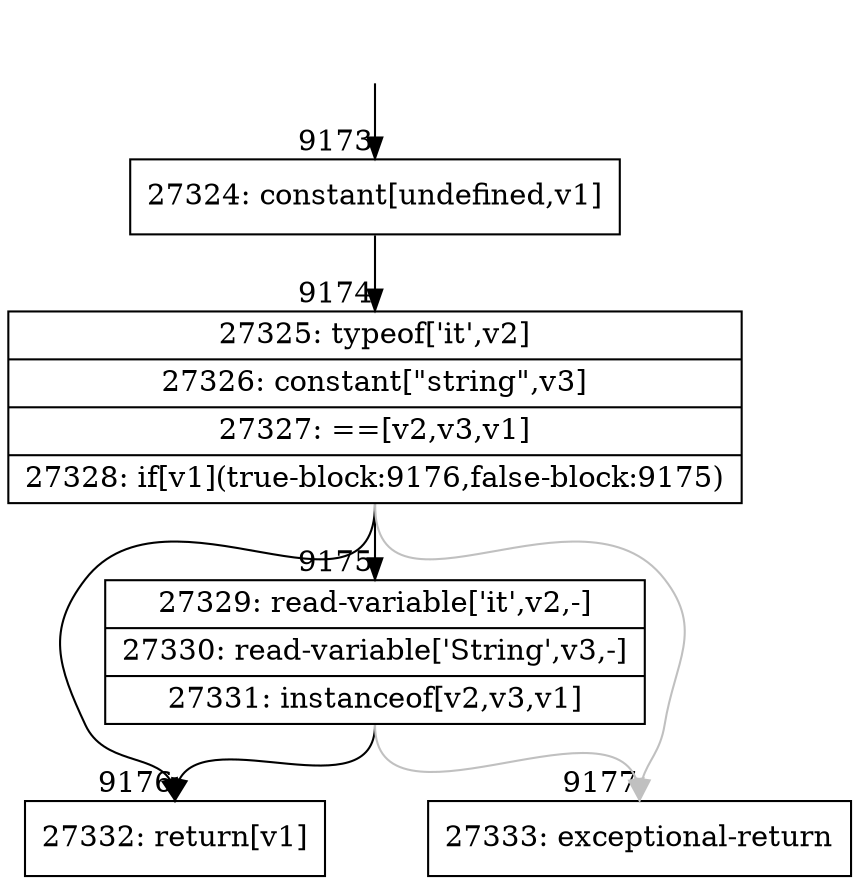 digraph {
rankdir="TD"
BB_entry625[shape=none,label=""];
BB_entry625 -> BB9173 [tailport=s, headport=n, headlabel="    9173"]
BB9173 [shape=record label="{27324: constant[undefined,v1]}" ] 
BB9173 -> BB9174 [tailport=s, headport=n, headlabel="      9174"]
BB9174 [shape=record label="{27325: typeof['it',v2]|27326: constant[\"string\",v3]|27327: ==[v2,v3,v1]|27328: if[v1](true-block:9176,false-block:9175)}" ] 
BB9174 -> BB9176 [tailport=s, headport=n, headlabel="      9176"]
BB9174 -> BB9175 [tailport=s, headport=n, headlabel="      9175"]
BB9174 -> BB9177 [tailport=s, headport=n, color=gray, headlabel="      9177"]
BB9175 [shape=record label="{27329: read-variable['it',v2,-]|27330: read-variable['String',v3,-]|27331: instanceof[v2,v3,v1]}" ] 
BB9175 -> BB9176 [tailport=s, headport=n]
BB9175 -> BB9177 [tailport=s, headport=n, color=gray]
BB9176 [shape=record label="{27332: return[v1]}" ] 
BB9177 [shape=record label="{27333: exceptional-return}" ] 
//#$~ 12856
}

